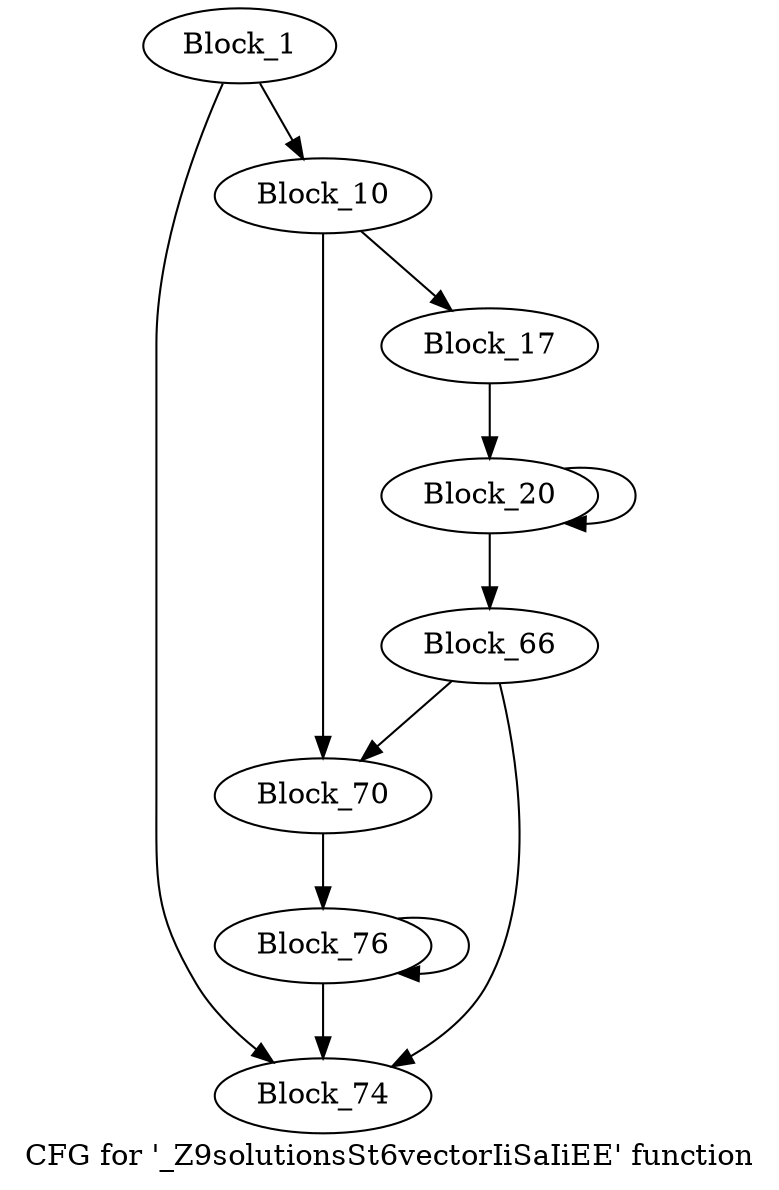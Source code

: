 digraph "CFG for '_Z9solutionsSt6vectorIiSaIiEE' function" {
	label="CFG for '_Z9solutionsSt6vectorIiSaIiEE' function";

	block_1 [label="Block_1"];
	block_1:s0 -> block_74;
	block_1:s1 -> block_10;
	block_10 [label="Block_10"];
	block_10:s0 -> block_70;
	block_10:s1 -> block_17;
	block_17 [label="Block_17"];
	block_17 -> block_20;
	block_20 [label="Block_20"];
	block_20:s0 -> block_66;
	block_20:s1 -> block_20;
	block_66 [label="Block_66"];
	block_66:s0 -> block_74;
	block_66:s1 -> block_70;
	block_70 [label="Block_70"];
	block_70 -> block_76;
	block_74 [label="Block_74"];
	block_76 [label="Block_76"];
	block_76:s0 -> block_74;
	block_76:s1 -> block_76;
}
